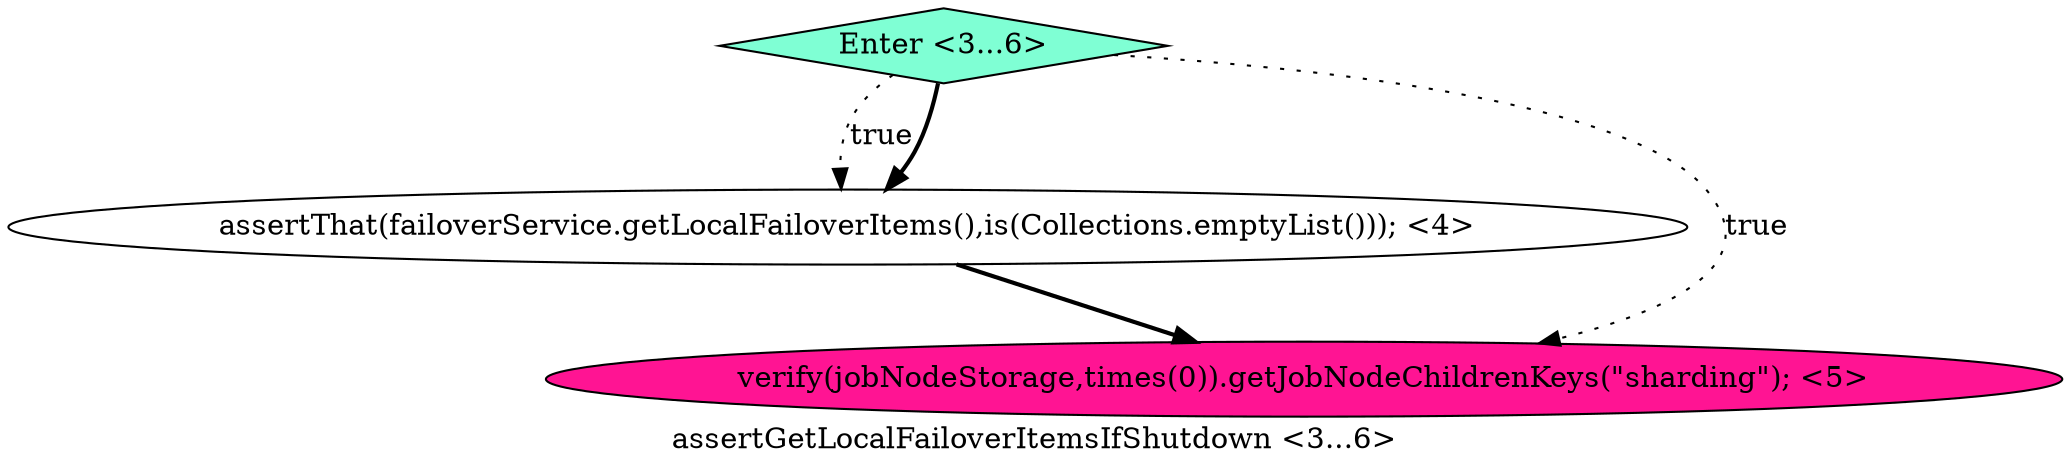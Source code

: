 digraph PDG {
label = "assertGetLocalFailoverItemsIfShutdown <3...6>";
0.0 [style = filled, label = "assertThat(failoverService.getLocalFailoverItems(),is(Collections.emptyList())); <4>", fillcolor = white, shape = ellipse];
0.2 [style = filled, label = "Enter <3...6>", fillcolor = aquamarine, shape = diamond];
0.1 [style = filled, label = "verify(jobNodeStorage,times(0)).getJobNodeChildrenKeys(\"sharding\"); <5>", fillcolor = deeppink, shape = ellipse];
0.0 -> 0.1 [style = bold, label=""];
0.2 -> 0.0 [style = dotted, label="true"];
0.2 -> 0.0 [style = bold, label=""];
0.2 -> 0.1 [style = dotted, label="true"];
}
